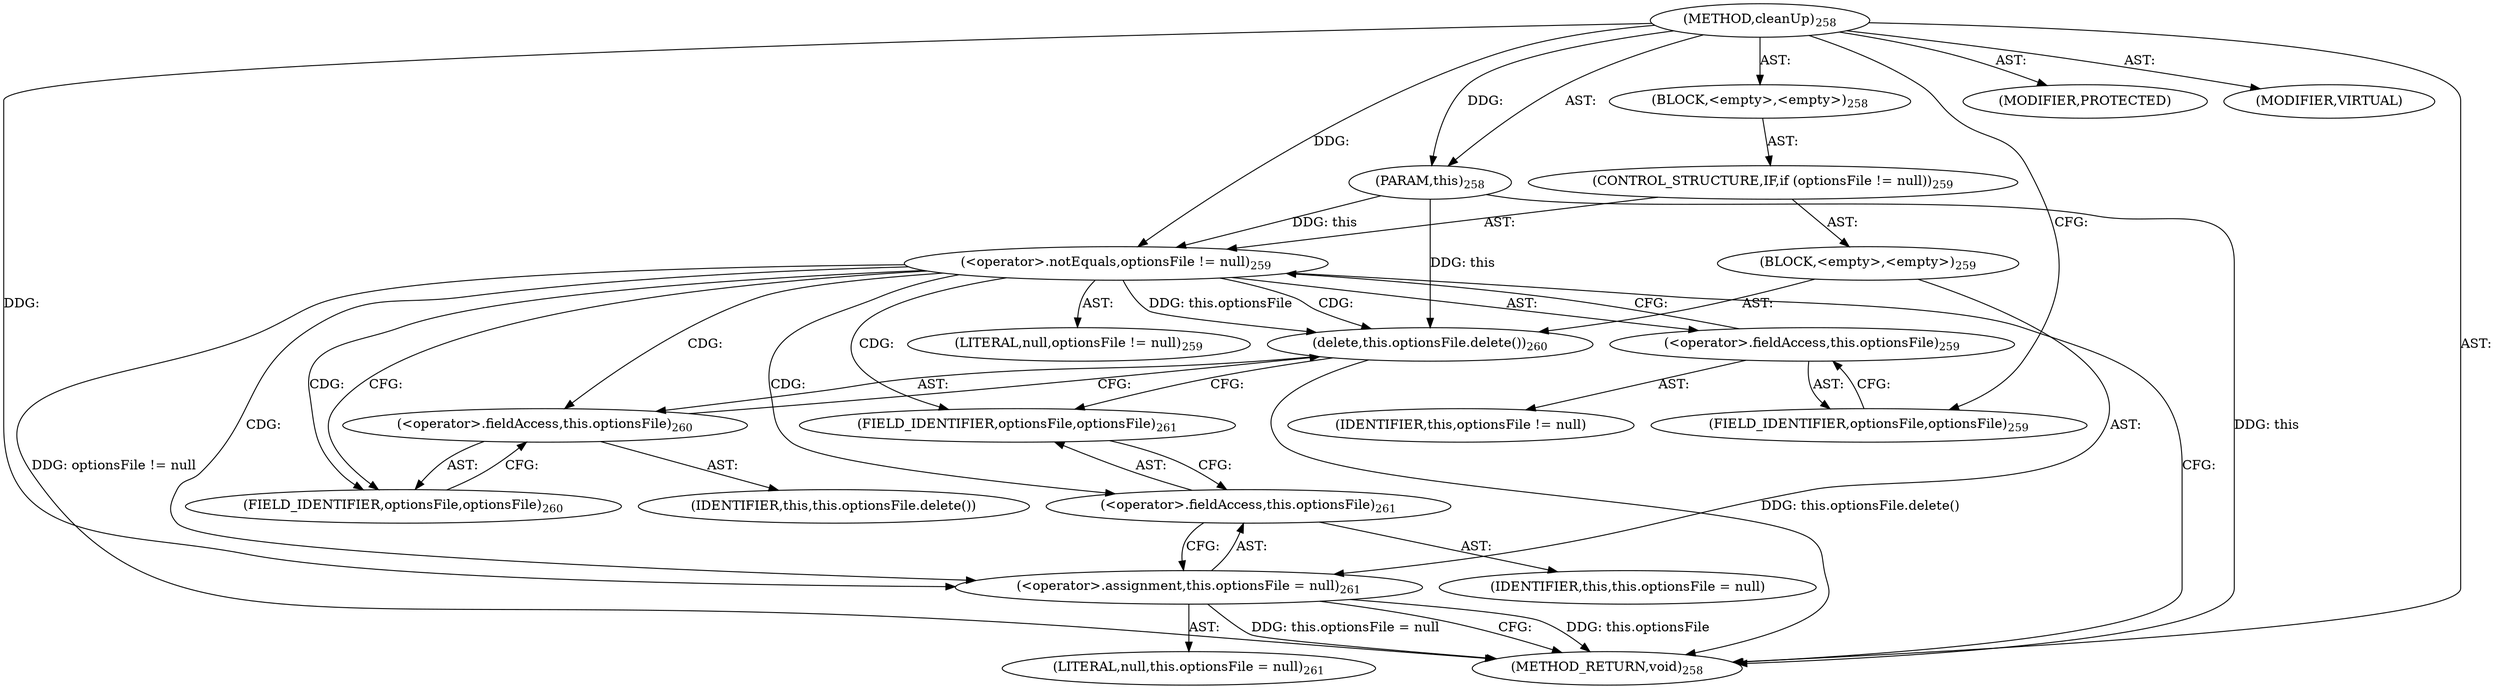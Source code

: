digraph "cleanUp" {  
"111669149709" [label = <(METHOD,cleanUp)<SUB>258</SUB>> ]
"115964117014" [label = <(PARAM,this)<SUB>258</SUB>> ]
"25769803799" [label = <(BLOCK,&lt;empty&gt;,&lt;empty&gt;)<SUB>258</SUB>> ]
"47244640263" [label = <(CONTROL_STRUCTURE,IF,if (optionsFile != null))<SUB>259</SUB>> ]
"30064771211" [label = <(&lt;operator&gt;.notEquals,optionsFile != null)<SUB>259</SUB>> ]
"30064771212" [label = <(&lt;operator&gt;.fieldAccess,this.optionsFile)<SUB>259</SUB>> ]
"68719476835" [label = <(IDENTIFIER,this,optionsFile != null)> ]
"55834574894" [label = <(FIELD_IDENTIFIER,optionsFile,optionsFile)<SUB>259</SUB>> ]
"90194313235" [label = <(LITERAL,null,optionsFile != null)<SUB>259</SUB>> ]
"25769803800" [label = <(BLOCK,&lt;empty&gt;,&lt;empty&gt;)<SUB>259</SUB>> ]
"30064771213" [label = <(delete,this.optionsFile.delete())<SUB>260</SUB>> ]
"30064771214" [label = <(&lt;operator&gt;.fieldAccess,this.optionsFile)<SUB>260</SUB>> ]
"68719476836" [label = <(IDENTIFIER,this,this.optionsFile.delete())> ]
"55834574895" [label = <(FIELD_IDENTIFIER,optionsFile,optionsFile)<SUB>260</SUB>> ]
"30064771215" [label = <(&lt;operator&gt;.assignment,this.optionsFile = null)<SUB>261</SUB>> ]
"30064771216" [label = <(&lt;operator&gt;.fieldAccess,this.optionsFile)<SUB>261</SUB>> ]
"68719476837" [label = <(IDENTIFIER,this,this.optionsFile = null)> ]
"55834574896" [label = <(FIELD_IDENTIFIER,optionsFile,optionsFile)<SUB>261</SUB>> ]
"90194313236" [label = <(LITERAL,null,this.optionsFile = null)<SUB>261</SUB>> ]
"133143986210" [label = <(MODIFIER,PROTECTED)> ]
"133143986211" [label = <(MODIFIER,VIRTUAL)> ]
"128849018893" [label = <(METHOD_RETURN,void)<SUB>258</SUB>> ]
  "111669149709" -> "115964117014"  [ label = "AST: "] 
  "111669149709" -> "25769803799"  [ label = "AST: "] 
  "111669149709" -> "133143986210"  [ label = "AST: "] 
  "111669149709" -> "133143986211"  [ label = "AST: "] 
  "111669149709" -> "128849018893"  [ label = "AST: "] 
  "25769803799" -> "47244640263"  [ label = "AST: "] 
  "47244640263" -> "30064771211"  [ label = "AST: "] 
  "47244640263" -> "25769803800"  [ label = "AST: "] 
  "30064771211" -> "30064771212"  [ label = "AST: "] 
  "30064771211" -> "90194313235"  [ label = "AST: "] 
  "30064771212" -> "68719476835"  [ label = "AST: "] 
  "30064771212" -> "55834574894"  [ label = "AST: "] 
  "25769803800" -> "30064771213"  [ label = "AST: "] 
  "25769803800" -> "30064771215"  [ label = "AST: "] 
  "30064771213" -> "30064771214"  [ label = "AST: "] 
  "30064771214" -> "68719476836"  [ label = "AST: "] 
  "30064771214" -> "55834574895"  [ label = "AST: "] 
  "30064771215" -> "30064771216"  [ label = "AST: "] 
  "30064771215" -> "90194313236"  [ label = "AST: "] 
  "30064771216" -> "68719476837"  [ label = "AST: "] 
  "30064771216" -> "55834574896"  [ label = "AST: "] 
  "30064771211" -> "128849018893"  [ label = "CFG: "] 
  "30064771211" -> "55834574895"  [ label = "CFG: "] 
  "30064771212" -> "30064771211"  [ label = "CFG: "] 
  "30064771213" -> "55834574896"  [ label = "CFG: "] 
  "30064771215" -> "128849018893"  [ label = "CFG: "] 
  "55834574894" -> "30064771212"  [ label = "CFG: "] 
  "30064771214" -> "30064771213"  [ label = "CFG: "] 
  "30064771216" -> "30064771215"  [ label = "CFG: "] 
  "55834574895" -> "30064771214"  [ label = "CFG: "] 
  "55834574896" -> "30064771216"  [ label = "CFG: "] 
  "111669149709" -> "55834574894"  [ label = "CFG: "] 
  "115964117014" -> "128849018893"  [ label = "DDG: this"] 
  "30064771211" -> "128849018893"  [ label = "DDG: optionsFile != null"] 
  "30064771213" -> "128849018893"  [ label = "DDG: this.optionsFile.delete()"] 
  "30064771215" -> "128849018893"  [ label = "DDG: this.optionsFile"] 
  "30064771215" -> "128849018893"  [ label = "DDG: this.optionsFile = null"] 
  "111669149709" -> "115964117014"  [ label = "DDG: "] 
  "115964117014" -> "30064771211"  [ label = "DDG: this"] 
  "111669149709" -> "30064771211"  [ label = "DDG: "] 
  "111669149709" -> "30064771215"  [ label = "DDG: "] 
  "115964117014" -> "30064771213"  [ label = "DDG: this"] 
  "30064771211" -> "30064771213"  [ label = "DDG: this.optionsFile"] 
  "30064771211" -> "30064771213"  [ label = "CDG: "] 
  "30064771211" -> "30064771214"  [ label = "CDG: "] 
  "30064771211" -> "30064771215"  [ label = "CDG: "] 
  "30064771211" -> "30064771216"  [ label = "CDG: "] 
  "30064771211" -> "55834574895"  [ label = "CDG: "] 
  "30064771211" -> "55834574896"  [ label = "CDG: "] 
}
